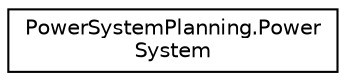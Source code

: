 digraph "Graphical Class Hierarchy"
{
  edge [fontname="Helvetica",fontsize="10",labelfontname="Helvetica",labelfontsize="10"];
  node [fontname="Helvetica",fontsize="10",shape=record];
  rankdir="LR";
  Node1 [label="PowerSystemPlanning.Power\lSystem",height=0.2,width=0.4,color="black", fillcolor="white", style="filled",URL="$class_power_system_planning_1_1_power_system.html",tooltip="Represents the technical and economic model of a Power System for the objectives of medium to long te..."];
}
